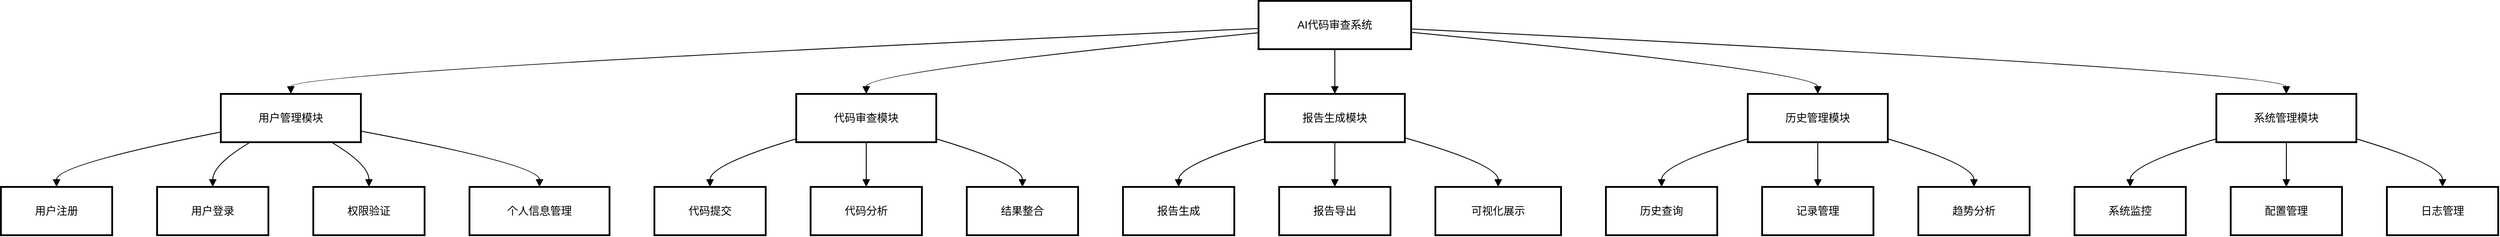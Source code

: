 <mxfile version="28.2.5">
  <diagram name="第 1 页" id="JBucym-4dAFpha61d0uy">
    <mxGraphModel dx="2485" dy="1430" grid="1" gridSize="10" guides="1" tooltips="1" connect="1" arrows="1" fold="1" page="1" pageScale="1" pageWidth="827" pageHeight="1169" math="0" shadow="0">
      <root>
        <mxCell id="0" />
        <mxCell id="1" parent="0" />
        <mxCell id="RDSvq61NdhcvyKvho4PH-1" value="AI代码审查系统" style="whiteSpace=wrap;strokeWidth=2;" vertex="1" parent="1">
          <mxGeometry x="1421" y="20" width="170" height="54" as="geometry" />
        </mxCell>
        <mxCell id="RDSvq61NdhcvyKvho4PH-2" value="用户管理模块" style="whiteSpace=wrap;strokeWidth=2;" vertex="1" parent="1">
          <mxGeometry x="265" y="124" width="156" height="54" as="geometry" />
        </mxCell>
        <mxCell id="RDSvq61NdhcvyKvho4PH-3" value="代码审查模块" style="whiteSpace=wrap;strokeWidth=2;" vertex="1" parent="1">
          <mxGeometry x="906" y="124" width="156" height="54" as="geometry" />
        </mxCell>
        <mxCell id="RDSvq61NdhcvyKvho4PH-4" value="报告生成模块" style="whiteSpace=wrap;strokeWidth=2;" vertex="1" parent="1">
          <mxGeometry x="1428" y="124" width="156" height="54" as="geometry" />
        </mxCell>
        <mxCell id="RDSvq61NdhcvyKvho4PH-5" value="历史管理模块" style="whiteSpace=wrap;strokeWidth=2;" vertex="1" parent="1">
          <mxGeometry x="1966" y="124" width="156" height="54" as="geometry" />
        </mxCell>
        <mxCell id="RDSvq61NdhcvyKvho4PH-6" value="系统管理模块" style="whiteSpace=wrap;strokeWidth=2;" vertex="1" parent="1">
          <mxGeometry x="2488" y="124" width="156" height="54" as="geometry" />
        </mxCell>
        <mxCell id="RDSvq61NdhcvyKvho4PH-7" value="用户注册" style="whiteSpace=wrap;strokeWidth=2;" vertex="1" parent="1">
          <mxGeometry x="20" y="228" width="124" height="54" as="geometry" />
        </mxCell>
        <mxCell id="RDSvq61NdhcvyKvho4PH-8" value="用户登录" style="whiteSpace=wrap;strokeWidth=2;" vertex="1" parent="1">
          <mxGeometry x="194" y="228" width="124" height="54" as="geometry" />
        </mxCell>
        <mxCell id="RDSvq61NdhcvyKvho4PH-9" value="权限验证" style="whiteSpace=wrap;strokeWidth=2;" vertex="1" parent="1">
          <mxGeometry x="368" y="228" width="124" height="54" as="geometry" />
        </mxCell>
        <mxCell id="RDSvq61NdhcvyKvho4PH-10" value="个人信息管理" style="whiteSpace=wrap;strokeWidth=2;" vertex="1" parent="1">
          <mxGeometry x="542" y="228" width="156" height="54" as="geometry" />
        </mxCell>
        <mxCell id="RDSvq61NdhcvyKvho4PH-11" value="代码提交" style="whiteSpace=wrap;strokeWidth=2;" vertex="1" parent="1">
          <mxGeometry x="748" y="228" width="124" height="54" as="geometry" />
        </mxCell>
        <mxCell id="RDSvq61NdhcvyKvho4PH-12" value="代码分析" style="whiteSpace=wrap;strokeWidth=2;" vertex="1" parent="1">
          <mxGeometry x="922" y="228" width="124" height="54" as="geometry" />
        </mxCell>
        <mxCell id="RDSvq61NdhcvyKvho4PH-13" value="结果整合" style="whiteSpace=wrap;strokeWidth=2;" vertex="1" parent="1">
          <mxGeometry x="1096" y="228" width="124" height="54" as="geometry" />
        </mxCell>
        <mxCell id="RDSvq61NdhcvyKvho4PH-14" value="报告生成" style="whiteSpace=wrap;strokeWidth=2;" vertex="1" parent="1">
          <mxGeometry x="1270" y="228" width="124" height="54" as="geometry" />
        </mxCell>
        <mxCell id="RDSvq61NdhcvyKvho4PH-15" value="报告导出" style="whiteSpace=wrap;strokeWidth=2;" vertex="1" parent="1">
          <mxGeometry x="1444" y="228" width="124" height="54" as="geometry" />
        </mxCell>
        <mxCell id="RDSvq61NdhcvyKvho4PH-16" value="可视化展示" style="whiteSpace=wrap;strokeWidth=2;" vertex="1" parent="1">
          <mxGeometry x="1618" y="228" width="140" height="54" as="geometry" />
        </mxCell>
        <mxCell id="RDSvq61NdhcvyKvho4PH-17" value="历史查询" style="whiteSpace=wrap;strokeWidth=2;" vertex="1" parent="1">
          <mxGeometry x="1808" y="228" width="124" height="54" as="geometry" />
        </mxCell>
        <mxCell id="RDSvq61NdhcvyKvho4PH-18" value="记录管理" style="whiteSpace=wrap;strokeWidth=2;" vertex="1" parent="1">
          <mxGeometry x="1982" y="228" width="124" height="54" as="geometry" />
        </mxCell>
        <mxCell id="RDSvq61NdhcvyKvho4PH-19" value="趋势分析" style="whiteSpace=wrap;strokeWidth=2;" vertex="1" parent="1">
          <mxGeometry x="2156" y="228" width="124" height="54" as="geometry" />
        </mxCell>
        <mxCell id="RDSvq61NdhcvyKvho4PH-20" value="系统监控" style="whiteSpace=wrap;strokeWidth=2;" vertex="1" parent="1">
          <mxGeometry x="2330" y="228" width="124" height="54" as="geometry" />
        </mxCell>
        <mxCell id="RDSvq61NdhcvyKvho4PH-21" value="配置管理" style="whiteSpace=wrap;strokeWidth=2;" vertex="1" parent="1">
          <mxGeometry x="2504" y="228" width="124" height="54" as="geometry" />
        </mxCell>
        <mxCell id="RDSvq61NdhcvyKvho4PH-22" value="日志管理" style="whiteSpace=wrap;strokeWidth=2;" vertex="1" parent="1">
          <mxGeometry x="2678" y="228" width="124" height="54" as="geometry" />
        </mxCell>
        <mxCell id="RDSvq61NdhcvyKvho4PH-23" value="" style="curved=1;startArrow=none;endArrow=block;exitX=0;exitY=0.57;entryX=0.5;entryY=0;rounded=0;" edge="1" parent="1" source="RDSvq61NdhcvyKvho4PH-1" target="RDSvq61NdhcvyKvho4PH-2">
          <mxGeometry relative="1" as="geometry">
            <Array as="points">
              <mxPoint x="343" y="99" />
            </Array>
          </mxGeometry>
        </mxCell>
        <mxCell id="RDSvq61NdhcvyKvho4PH-24" value="" style="curved=1;startArrow=none;endArrow=block;exitX=0;exitY=0.66;entryX=0.5;entryY=0;rounded=0;" edge="1" parent="1" source="RDSvq61NdhcvyKvho4PH-1" target="RDSvq61NdhcvyKvho4PH-3">
          <mxGeometry relative="1" as="geometry">
            <Array as="points">
              <mxPoint x="984" y="99" />
            </Array>
          </mxGeometry>
        </mxCell>
        <mxCell id="RDSvq61NdhcvyKvho4PH-25" value="" style="curved=1;startArrow=none;endArrow=block;exitX=0.5;exitY=1;entryX=0.5;entryY=0;rounded=0;" edge="1" parent="1" source="RDSvq61NdhcvyKvho4PH-1" target="RDSvq61NdhcvyKvho4PH-4">
          <mxGeometry relative="1" as="geometry">
            <Array as="points" />
          </mxGeometry>
        </mxCell>
        <mxCell id="RDSvq61NdhcvyKvho4PH-26" value="" style="curved=1;startArrow=none;endArrow=block;exitX=1;exitY=0.65;entryX=0.5;entryY=0;rounded=0;" edge="1" parent="1" source="RDSvq61NdhcvyKvho4PH-1" target="RDSvq61NdhcvyKvho4PH-5">
          <mxGeometry relative="1" as="geometry">
            <Array as="points">
              <mxPoint x="2044" y="99" />
            </Array>
          </mxGeometry>
        </mxCell>
        <mxCell id="RDSvq61NdhcvyKvho4PH-27" value="" style="curved=1;startArrow=none;endArrow=block;exitX=1;exitY=0.58;entryX=0.5;entryY=0;rounded=0;" edge="1" parent="1" source="RDSvq61NdhcvyKvho4PH-1" target="RDSvq61NdhcvyKvho4PH-6">
          <mxGeometry relative="1" as="geometry">
            <Array as="points">
              <mxPoint x="2566" y="99" />
            </Array>
          </mxGeometry>
        </mxCell>
        <mxCell id="RDSvq61NdhcvyKvho4PH-28" value="" style="curved=1;startArrow=none;endArrow=block;exitX=0;exitY=0.79;entryX=0.5;entryY=0;rounded=0;" edge="1" parent="1" source="RDSvq61NdhcvyKvho4PH-2" target="RDSvq61NdhcvyKvho4PH-7">
          <mxGeometry relative="1" as="geometry">
            <Array as="points">
              <mxPoint x="82" y="203" />
            </Array>
          </mxGeometry>
        </mxCell>
        <mxCell id="RDSvq61NdhcvyKvho4PH-29" value="" style="curved=1;startArrow=none;endArrow=block;exitX=0.21;exitY=1;entryX=0.5;entryY=0;rounded=0;" edge="1" parent="1" source="RDSvq61NdhcvyKvho4PH-2" target="RDSvq61NdhcvyKvho4PH-8">
          <mxGeometry relative="1" as="geometry">
            <Array as="points">
              <mxPoint x="256" y="203" />
            </Array>
          </mxGeometry>
        </mxCell>
        <mxCell id="RDSvq61NdhcvyKvho4PH-30" value="" style="curved=1;startArrow=none;endArrow=block;exitX=0.79;exitY=1;entryX=0.5;entryY=0;rounded=0;" edge="1" parent="1" source="RDSvq61NdhcvyKvho4PH-2" target="RDSvq61NdhcvyKvho4PH-9">
          <mxGeometry relative="1" as="geometry">
            <Array as="points">
              <mxPoint x="430" y="203" />
            </Array>
          </mxGeometry>
        </mxCell>
        <mxCell id="RDSvq61NdhcvyKvho4PH-31" value="" style="curved=1;startArrow=none;endArrow=block;exitX=1;exitY=0.77;entryX=0.5;entryY=0;rounded=0;" edge="1" parent="1" source="RDSvq61NdhcvyKvho4PH-2" target="RDSvq61NdhcvyKvho4PH-10">
          <mxGeometry relative="1" as="geometry">
            <Array as="points">
              <mxPoint x="620" y="203" />
            </Array>
          </mxGeometry>
        </mxCell>
        <mxCell id="RDSvq61NdhcvyKvho4PH-32" value="" style="curved=1;startArrow=none;endArrow=block;exitX=0;exitY=0.93;entryX=0.5;entryY=0;rounded=0;" edge="1" parent="1" source="RDSvq61NdhcvyKvho4PH-3" target="RDSvq61NdhcvyKvho4PH-11">
          <mxGeometry relative="1" as="geometry">
            <Array as="points">
              <mxPoint x="810" y="203" />
            </Array>
          </mxGeometry>
        </mxCell>
        <mxCell id="RDSvq61NdhcvyKvho4PH-33" value="" style="curved=1;startArrow=none;endArrow=block;exitX=0.5;exitY=1;entryX=0.5;entryY=0;rounded=0;" edge="1" parent="1" source="RDSvq61NdhcvyKvho4PH-3" target="RDSvq61NdhcvyKvho4PH-12">
          <mxGeometry relative="1" as="geometry">
            <Array as="points" />
          </mxGeometry>
        </mxCell>
        <mxCell id="RDSvq61NdhcvyKvho4PH-34" value="" style="curved=1;startArrow=none;endArrow=block;exitX=1;exitY=0.93;entryX=0.5;entryY=0;rounded=0;" edge="1" parent="1" source="RDSvq61NdhcvyKvho4PH-3" target="RDSvq61NdhcvyKvho4PH-13">
          <mxGeometry relative="1" as="geometry">
            <Array as="points">
              <mxPoint x="1158" y="203" />
            </Array>
          </mxGeometry>
        </mxCell>
        <mxCell id="RDSvq61NdhcvyKvho4PH-35" value="" style="curved=1;startArrow=none;endArrow=block;exitX=0;exitY=0.93;entryX=0.5;entryY=0;rounded=0;" edge="1" parent="1" source="RDSvq61NdhcvyKvho4PH-4" target="RDSvq61NdhcvyKvho4PH-14">
          <mxGeometry relative="1" as="geometry">
            <Array as="points">
              <mxPoint x="1332" y="203" />
            </Array>
          </mxGeometry>
        </mxCell>
        <mxCell id="RDSvq61NdhcvyKvho4PH-36" value="" style="curved=1;startArrow=none;endArrow=block;exitX=0.5;exitY=1;entryX=0.5;entryY=0;rounded=0;" edge="1" parent="1" source="RDSvq61NdhcvyKvho4PH-4" target="RDSvq61NdhcvyKvho4PH-15">
          <mxGeometry relative="1" as="geometry">
            <Array as="points" />
          </mxGeometry>
        </mxCell>
        <mxCell id="RDSvq61NdhcvyKvho4PH-37" value="" style="curved=1;startArrow=none;endArrow=block;exitX=1;exitY=0.91;entryX=0.5;entryY=0;rounded=0;" edge="1" parent="1" source="RDSvq61NdhcvyKvho4PH-4" target="RDSvq61NdhcvyKvho4PH-16">
          <mxGeometry relative="1" as="geometry">
            <Array as="points">
              <mxPoint x="1688" y="203" />
            </Array>
          </mxGeometry>
        </mxCell>
        <mxCell id="RDSvq61NdhcvyKvho4PH-38" value="" style="curved=1;startArrow=none;endArrow=block;exitX=0;exitY=0.93;entryX=0.5;entryY=0;rounded=0;" edge="1" parent="1" source="RDSvq61NdhcvyKvho4PH-5" target="RDSvq61NdhcvyKvho4PH-17">
          <mxGeometry relative="1" as="geometry">
            <Array as="points">
              <mxPoint x="1870" y="203" />
            </Array>
          </mxGeometry>
        </mxCell>
        <mxCell id="RDSvq61NdhcvyKvho4PH-39" value="" style="curved=1;startArrow=none;endArrow=block;exitX=0.5;exitY=1;entryX=0.5;entryY=0;rounded=0;" edge="1" parent="1" source="RDSvq61NdhcvyKvho4PH-5" target="RDSvq61NdhcvyKvho4PH-18">
          <mxGeometry relative="1" as="geometry">
            <Array as="points" />
          </mxGeometry>
        </mxCell>
        <mxCell id="RDSvq61NdhcvyKvho4PH-40" value="" style="curved=1;startArrow=none;endArrow=block;exitX=1;exitY=0.93;entryX=0.5;entryY=0;rounded=0;" edge="1" parent="1" source="RDSvq61NdhcvyKvho4PH-5" target="RDSvq61NdhcvyKvho4PH-19">
          <mxGeometry relative="1" as="geometry">
            <Array as="points">
              <mxPoint x="2218" y="203" />
            </Array>
          </mxGeometry>
        </mxCell>
        <mxCell id="RDSvq61NdhcvyKvho4PH-41" value="" style="curved=1;startArrow=none;endArrow=block;exitX=0;exitY=0.93;entryX=0.5;entryY=0;rounded=0;" edge="1" parent="1" source="RDSvq61NdhcvyKvho4PH-6" target="RDSvq61NdhcvyKvho4PH-20">
          <mxGeometry relative="1" as="geometry">
            <Array as="points">
              <mxPoint x="2392" y="203" />
            </Array>
          </mxGeometry>
        </mxCell>
        <mxCell id="RDSvq61NdhcvyKvho4PH-42" value="" style="curved=1;startArrow=none;endArrow=block;exitX=0.5;exitY=1;entryX=0.5;entryY=0;rounded=0;" edge="1" parent="1" source="RDSvq61NdhcvyKvho4PH-6" target="RDSvq61NdhcvyKvho4PH-21">
          <mxGeometry relative="1" as="geometry">
            <Array as="points" />
          </mxGeometry>
        </mxCell>
        <mxCell id="RDSvq61NdhcvyKvho4PH-43" value="" style="curved=1;startArrow=none;endArrow=block;exitX=1;exitY=0.93;entryX=0.5;entryY=0;rounded=0;" edge="1" parent="1" source="RDSvq61NdhcvyKvho4PH-6" target="RDSvq61NdhcvyKvho4PH-22">
          <mxGeometry relative="1" as="geometry">
            <Array as="points">
              <mxPoint x="2740" y="203" />
            </Array>
          </mxGeometry>
        </mxCell>
      </root>
    </mxGraphModel>
  </diagram>
</mxfile>
